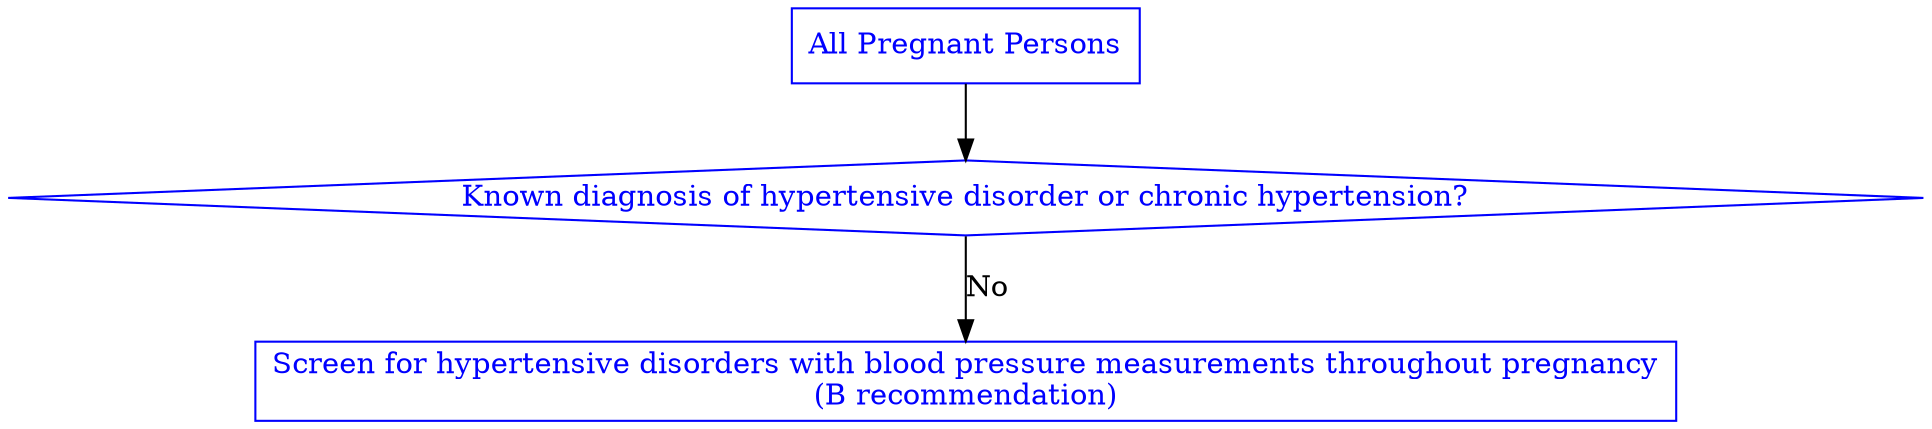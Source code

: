digraph G {
    rankdir=TB
    node [shape=diamond,color=blue,fontcolor=blue];

    Start [shape=box,label="All Pregnant Persons"]
    KnownHypertensiveDisorders [label="Known diagnosis of hypertensive disorder or chronic hypertension?"]
    ScreeningRecommended [shape=box,label="Screen for hypertensive disorders with blood pressure measurements throughout pregnancy\n(B recommendation)"]
    
    Start -> KnownHypertensiveDisorders
    KnownHypertensiveDisorders -> ScreeningRecommended [label="No"]
}